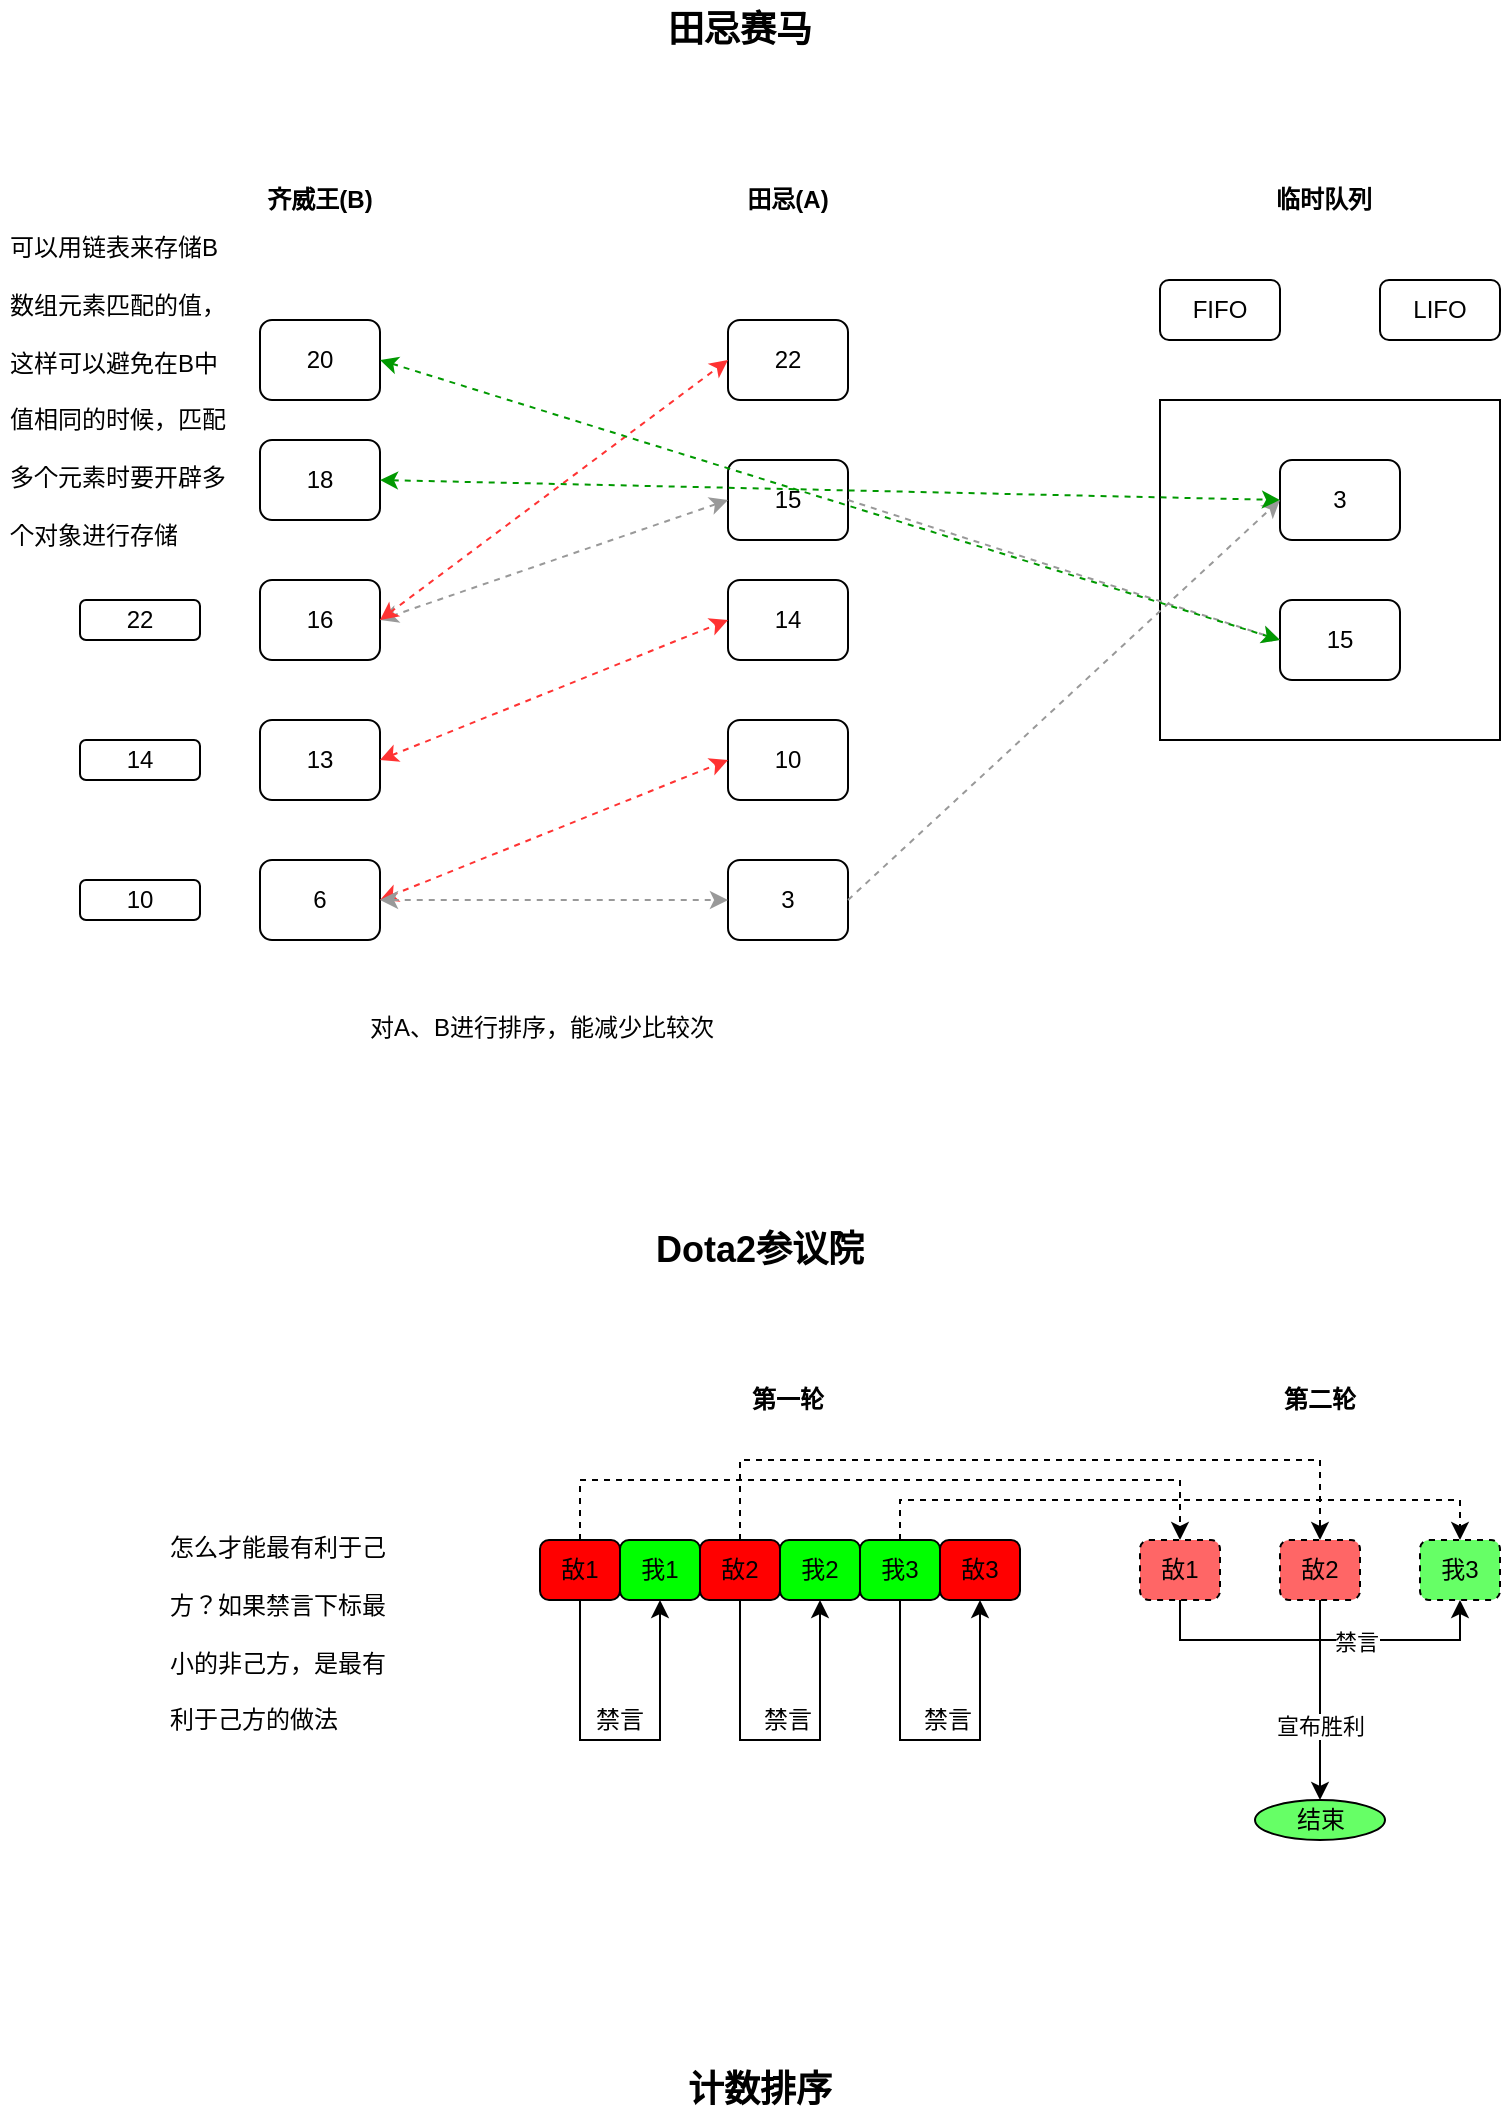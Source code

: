 <mxfile version="15.2.9" type="github">
  <diagram id="M8B92jB95uVXwZjkqpSg" name="第 1 页">
    <mxGraphModel dx="1034" dy="576" grid="1" gridSize="10" guides="1" tooltips="1" connect="1" arrows="1" fold="1" page="1" pageScale="1" pageWidth="827" pageHeight="1169" math="0" shadow="0">
      <root>
        <mxCell id="0" />
        <mxCell id="1" parent="0" />
        <mxCell id="XkrVDyB-vq-3rI1GUVId-1" value="&lt;b&gt;&lt;font style=&quot;font-size: 18px&quot;&gt;田忌赛马&lt;/font&gt;&lt;/b&gt;" style="text;html=1;strokeColor=none;fillColor=none;align=center;verticalAlign=middle;whiteSpace=wrap;rounded=0;fontSize=16;" parent="1" vertex="1">
          <mxGeometry x="350" y="30" width="80" height="30" as="geometry" />
        </mxCell>
        <mxCell id="uETBXoT33YP5iFmjCPUC-2" value="&lt;b&gt;齐威王(B)&lt;/b&gt;" style="text;html=1;strokeColor=none;fillColor=none;align=center;verticalAlign=middle;whiteSpace=wrap;rounded=0;" parent="1" vertex="1">
          <mxGeometry x="150" y="120" width="60" height="20" as="geometry" />
        </mxCell>
        <mxCell id="uETBXoT33YP5iFmjCPUC-3" value="&lt;b&gt;田忌(A)&lt;/b&gt;" style="text;html=1;strokeColor=none;fillColor=none;align=center;verticalAlign=middle;whiteSpace=wrap;rounded=0;" parent="1" vertex="1">
          <mxGeometry x="386" y="120" width="56" height="20" as="geometry" />
        </mxCell>
        <mxCell id="uETBXoT33YP5iFmjCPUC-4" value="20" style="rounded=1;whiteSpace=wrap;html=1;" parent="1" vertex="1">
          <mxGeometry x="150" y="190" width="60" height="40" as="geometry" />
        </mxCell>
        <mxCell id="uETBXoT33YP5iFmjCPUC-5" value="18" style="rounded=1;whiteSpace=wrap;html=1;" parent="1" vertex="1">
          <mxGeometry x="150" y="250" width="60" height="40" as="geometry" />
        </mxCell>
        <mxCell id="uETBXoT33YP5iFmjCPUC-6" value="16" style="rounded=1;whiteSpace=wrap;html=1;" parent="1" vertex="1">
          <mxGeometry x="150" y="320" width="60" height="40" as="geometry" />
        </mxCell>
        <mxCell id="uETBXoT33YP5iFmjCPUC-7" value="13" style="rounded=1;whiteSpace=wrap;html=1;" parent="1" vertex="1">
          <mxGeometry x="150" y="390" width="60" height="40" as="geometry" />
        </mxCell>
        <mxCell id="uETBXoT33YP5iFmjCPUC-8" value="6" style="rounded=1;whiteSpace=wrap;html=1;" parent="1" vertex="1">
          <mxGeometry x="150" y="460" width="60" height="40" as="geometry" />
        </mxCell>
        <mxCell id="uETBXoT33YP5iFmjCPUC-9" value="22" style="rounded=1;whiteSpace=wrap;html=1;" parent="1" vertex="1">
          <mxGeometry x="384" y="190" width="60" height="40" as="geometry" />
        </mxCell>
        <mxCell id="uETBXoT33YP5iFmjCPUC-10" value="15" style="rounded=1;whiteSpace=wrap;html=1;" parent="1" vertex="1">
          <mxGeometry x="384" y="260" width="60" height="40" as="geometry" />
        </mxCell>
        <mxCell id="uETBXoT33YP5iFmjCPUC-11" value="14" style="rounded=1;whiteSpace=wrap;html=1;" parent="1" vertex="1">
          <mxGeometry x="384" y="320" width="60" height="40" as="geometry" />
        </mxCell>
        <mxCell id="uETBXoT33YP5iFmjCPUC-12" value="10" style="rounded=1;whiteSpace=wrap;html=1;" parent="1" vertex="1">
          <mxGeometry x="384" y="390" width="60" height="40" as="geometry" />
        </mxCell>
        <mxCell id="uETBXoT33YP5iFmjCPUC-13" value="3" style="rounded=1;whiteSpace=wrap;html=1;" parent="1" vertex="1">
          <mxGeometry x="384" y="460" width="60" height="40" as="geometry" />
        </mxCell>
        <mxCell id="uETBXoT33YP5iFmjCPUC-14" value="" style="whiteSpace=wrap;html=1;aspect=fixed;" parent="1" vertex="1">
          <mxGeometry x="600" y="230" width="170" height="170" as="geometry" />
        </mxCell>
        <mxCell id="uETBXoT33YP5iFmjCPUC-15" value="FIFO" style="rounded=1;whiteSpace=wrap;html=1;" parent="1" vertex="1">
          <mxGeometry x="600" y="170" width="60" height="30" as="geometry" />
        </mxCell>
        <mxCell id="uETBXoT33YP5iFmjCPUC-16" value="LIFO" style="rounded=1;whiteSpace=wrap;html=1;" parent="1" vertex="1">
          <mxGeometry x="710" y="170" width="60" height="30" as="geometry" />
        </mxCell>
        <mxCell id="uETBXoT33YP5iFmjCPUC-21" value="3" style="rounded=1;whiteSpace=wrap;html=1;" parent="1" vertex="1">
          <mxGeometry x="660" y="260" width="60" height="40" as="geometry" />
        </mxCell>
        <mxCell id="uETBXoT33YP5iFmjCPUC-22" style="rounded=0;orthogonalLoop=1;jettySize=auto;html=1;exitX=1;exitY=0.5;exitDx=0;exitDy=0;entryX=0;entryY=0.5;entryDx=0;entryDy=0;dashed=1;strokeColor=#999999;" parent="1" source="uETBXoT33YP5iFmjCPUC-13" target="uETBXoT33YP5iFmjCPUC-21" edge="1">
          <mxGeometry relative="1" as="geometry" />
        </mxCell>
        <mxCell id="uETBXoT33YP5iFmjCPUC-23" value="" style="endArrow=classic;startArrow=classic;html=1;dashed=1;strokeColor=#FF3333;entryX=0;entryY=0.5;entryDx=0;entryDy=0;exitX=1;exitY=0.5;exitDx=0;exitDy=0;" parent="1" source="uETBXoT33YP5iFmjCPUC-8" target="uETBXoT33YP5iFmjCPUC-12" edge="1">
          <mxGeometry width="50" height="50" relative="1" as="geometry">
            <mxPoint x="230" y="490" as="sourcePoint" />
            <mxPoint x="280" y="440" as="targetPoint" />
            <Array as="points" />
          </mxGeometry>
        </mxCell>
        <mxCell id="uETBXoT33YP5iFmjCPUC-24" value="" style="endArrow=classic;startArrow=classic;html=1;dashed=1;strokeColor=#999999;entryX=0;entryY=0.5;entryDx=0;entryDy=0;exitX=1;exitY=0.5;exitDx=0;exitDy=0;" parent="1" source="uETBXoT33YP5iFmjCPUC-8" target="uETBXoT33YP5iFmjCPUC-13" edge="1">
          <mxGeometry width="50" height="50" relative="1" as="geometry">
            <mxPoint x="240" y="510" as="sourcePoint" />
            <mxPoint x="290" y="460" as="targetPoint" />
            <Array as="points" />
          </mxGeometry>
        </mxCell>
        <mxCell id="uETBXoT33YP5iFmjCPUC-25" value="" style="endArrow=classic;startArrow=classic;html=1;dashed=1;strokeColor=#FF3333;entryX=0;entryY=0.5;entryDx=0;entryDy=0;exitX=1;exitY=0.5;exitDx=0;exitDy=0;" parent="1" edge="1">
          <mxGeometry width="50" height="50" relative="1" as="geometry">
            <mxPoint x="210" y="410" as="sourcePoint" />
            <mxPoint x="384" y="340" as="targetPoint" />
            <Array as="points" />
          </mxGeometry>
        </mxCell>
        <mxCell id="uETBXoT33YP5iFmjCPUC-26" value="" style="endArrow=classic;startArrow=classic;html=1;dashed=1;strokeColor=#999999;entryX=0;entryY=0.5;entryDx=0;entryDy=0;exitX=1;exitY=0.5;exitDx=0;exitDy=0;" parent="1" target="uETBXoT33YP5iFmjCPUC-10" edge="1">
          <mxGeometry width="50" height="50" relative="1" as="geometry">
            <mxPoint x="210" y="340" as="sourcePoint" />
            <mxPoint x="384" y="270" as="targetPoint" />
            <Array as="points" />
          </mxGeometry>
        </mxCell>
        <mxCell id="uETBXoT33YP5iFmjCPUC-27" value="15" style="rounded=1;whiteSpace=wrap;html=1;" parent="1" vertex="1">
          <mxGeometry x="660" y="330" width="60" height="40" as="geometry" />
        </mxCell>
        <mxCell id="uETBXoT33YP5iFmjCPUC-28" value="" style="endArrow=classic;html=1;dashed=1;strokeColor=#999999;entryX=0;entryY=0.5;entryDx=0;entryDy=0;exitX=1;exitY=0.5;exitDx=0;exitDy=0;" parent="1" source="uETBXoT33YP5iFmjCPUC-10" target="uETBXoT33YP5iFmjCPUC-27" edge="1">
          <mxGeometry width="50" height="50" relative="1" as="geometry">
            <mxPoint x="450" y="310" as="sourcePoint" />
            <mxPoint x="500" y="260" as="targetPoint" />
          </mxGeometry>
        </mxCell>
        <mxCell id="uETBXoT33YP5iFmjCPUC-31" value="" style="endArrow=classic;startArrow=classic;html=1;dashed=1;strokeColor=#FF3333;entryX=0;entryY=0.5;entryDx=0;entryDy=0;" parent="1" target="uETBXoT33YP5iFmjCPUC-9" edge="1">
          <mxGeometry width="50" height="50" relative="1" as="geometry">
            <mxPoint x="210" y="340" as="sourcePoint" />
            <mxPoint x="380" y="280" as="targetPoint" />
            <Array as="points">
              <mxPoint x="210" y="340" />
            </Array>
          </mxGeometry>
        </mxCell>
        <mxCell id="uETBXoT33YP5iFmjCPUC-33" value="" style="endArrow=classic;startArrow=classic;html=1;dashed=1;strokeColor=#009900;entryX=0;entryY=0.5;entryDx=0;entryDy=0;" parent="1" target="uETBXoT33YP5iFmjCPUC-21" edge="1">
          <mxGeometry width="50" height="50" relative="1" as="geometry">
            <mxPoint x="210" y="270" as="sourcePoint" />
            <mxPoint x="384" y="140" as="targetPoint" />
            <Array as="points">
              <mxPoint x="210" y="270" />
            </Array>
          </mxGeometry>
        </mxCell>
        <mxCell id="uETBXoT33YP5iFmjCPUC-34" value="" style="endArrow=classic;startArrow=classic;html=1;dashed=1;strokeColor=#009900;" parent="1" edge="1">
          <mxGeometry width="50" height="50" relative="1" as="geometry">
            <mxPoint x="210" y="210" as="sourcePoint" />
            <mxPoint x="660" y="350" as="targetPoint" />
            <Array as="points">
              <mxPoint x="210" y="210" />
            </Array>
          </mxGeometry>
        </mxCell>
        <mxCell id="uETBXoT33YP5iFmjCPUC-35" value="&lt;h1&gt;&lt;span style=&quot;font-weight: 400&quot;&gt;&lt;font style=&quot;font-size: 12px&quot;&gt;对A、B进行排序，能减少比较次数&lt;/font&gt;&lt;/span&gt;&lt;/h1&gt;" style="text;html=1;strokeColor=none;fillColor=none;spacing=5;spacingTop=-20;whiteSpace=wrap;overflow=hidden;rounded=0;" parent="1" vertex="1">
          <mxGeometry x="200" y="520" width="184" height="40" as="geometry" />
        </mxCell>
        <mxCell id="uETBXoT33YP5iFmjCPUC-36" value="&lt;b&gt;临时队列&lt;/b&gt;" style="text;html=1;strokeColor=none;fillColor=none;align=center;verticalAlign=middle;whiteSpace=wrap;rounded=0;" parent="1" vertex="1">
          <mxGeometry x="654" y="120" width="56" height="20" as="geometry" />
        </mxCell>
        <mxCell id="wKy2ZPvWkVKTDeK58-ts-1" value="10" style="rounded=1;whiteSpace=wrap;html=1;" parent="1" vertex="1">
          <mxGeometry x="60" y="470" width="60" height="20" as="geometry" />
        </mxCell>
        <mxCell id="wKy2ZPvWkVKTDeK58-ts-2" value="14" style="rounded=1;whiteSpace=wrap;html=1;" parent="1" vertex="1">
          <mxGeometry x="60" y="400" width="60" height="20" as="geometry" />
        </mxCell>
        <mxCell id="wKy2ZPvWkVKTDeK58-ts-3" value="22" style="rounded=1;whiteSpace=wrap;html=1;" parent="1" vertex="1">
          <mxGeometry x="60" y="330" width="60" height="20" as="geometry" />
        </mxCell>
        <mxCell id="wKy2ZPvWkVKTDeK58-ts-4" value="&lt;h1&gt;&lt;span style=&quot;font-size: 12px ; font-weight: 400&quot;&gt;可以用链表来存储B数组元素匹配的值，这样可以避免在B中值相同的时候，匹配多个元素时要开辟多个对象进行存储&lt;/span&gt;&lt;/h1&gt;" style="text;html=1;strokeColor=none;fillColor=none;spacing=5;spacingTop=-20;whiteSpace=wrap;overflow=hidden;rounded=0;" parent="1" vertex="1">
          <mxGeometry x="20" y="130" width="120" height="180" as="geometry" />
        </mxCell>
        <mxCell id="H4jwJU-knuI5IR78eF1o-2" value="&lt;b&gt;&lt;font style=&quot;font-size: 18px&quot;&gt;Dota2参议院&lt;/font&gt;&lt;/b&gt;" style="text;html=1;strokeColor=none;fillColor=none;align=center;verticalAlign=middle;whiteSpace=wrap;rounded=0;fontSize=16;" vertex="1" parent="1">
          <mxGeometry x="340" y="640" width="120" height="30" as="geometry" />
        </mxCell>
        <mxCell id="H4jwJU-knuI5IR78eF1o-10" style="edgeStyle=orthogonalEdgeStyle;rounded=0;orthogonalLoop=1;jettySize=auto;html=1;exitX=0.5;exitY=1;exitDx=0;exitDy=0;entryX=0.5;entryY=1;entryDx=0;entryDy=0;startArrow=none;" edge="1" parent="1" source="H4jwJU-knuI5IR78eF1o-3" target="H4jwJU-knuI5IR78eF1o-4">
          <mxGeometry relative="1" as="geometry">
            <mxPoint x="320" y="890" as="sourcePoint" />
            <Array as="points">
              <mxPoint x="310" y="900" />
              <mxPoint x="350" y="900" />
            </Array>
          </mxGeometry>
        </mxCell>
        <mxCell id="H4jwJU-knuI5IR78eF1o-24" style="edgeStyle=orthogonalEdgeStyle;rounded=0;orthogonalLoop=1;jettySize=auto;html=1;exitX=0.5;exitY=0;exitDx=0;exitDy=0;entryX=0.5;entryY=0;entryDx=0;entryDy=0;dashed=1;" edge="1" parent="1" source="H4jwJU-knuI5IR78eF1o-3" target="H4jwJU-knuI5IR78eF1o-13">
          <mxGeometry relative="1" as="geometry">
            <Array as="points">
              <mxPoint x="310" y="770" />
              <mxPoint x="610" y="770" />
            </Array>
          </mxGeometry>
        </mxCell>
        <mxCell id="H4jwJU-knuI5IR78eF1o-3" value="敌1" style="rounded=1;whiteSpace=wrap;html=1;fillColor=#FF0000;" vertex="1" parent="1">
          <mxGeometry x="290" y="800" width="40" height="30" as="geometry" />
        </mxCell>
        <mxCell id="H4jwJU-knuI5IR78eF1o-4" value="我1" style="rounded=1;whiteSpace=wrap;html=1;fillColor=#00FF00;" vertex="1" parent="1">
          <mxGeometry x="330" y="800" width="40" height="30" as="geometry" />
        </mxCell>
        <mxCell id="H4jwJU-knuI5IR78eF1o-14" style="edgeStyle=orthogonalEdgeStyle;rounded=0;orthogonalLoop=1;jettySize=auto;html=1;exitX=0.5;exitY=1;exitDx=0;exitDy=0;entryX=0.5;entryY=1;entryDx=0;entryDy=0;" edge="1" parent="1" source="H4jwJU-knuI5IR78eF1o-5" target="H4jwJU-knuI5IR78eF1o-6">
          <mxGeometry relative="1" as="geometry">
            <Array as="points">
              <mxPoint x="390" y="900" />
              <mxPoint x="430" y="900" />
            </Array>
          </mxGeometry>
        </mxCell>
        <mxCell id="H4jwJU-knuI5IR78eF1o-26" style="edgeStyle=orthogonalEdgeStyle;rounded=0;orthogonalLoop=1;jettySize=auto;html=1;exitX=0.5;exitY=0;exitDx=0;exitDy=0;entryX=0.5;entryY=0;entryDx=0;entryDy=0;dashed=1;" edge="1" parent="1" source="H4jwJU-knuI5IR78eF1o-5" target="H4jwJU-knuI5IR78eF1o-18">
          <mxGeometry relative="1" as="geometry">
            <Array as="points">
              <mxPoint x="390" y="760" />
              <mxPoint x="680" y="760" />
            </Array>
          </mxGeometry>
        </mxCell>
        <mxCell id="H4jwJU-knuI5IR78eF1o-5" value="敌2" style="rounded=1;whiteSpace=wrap;html=1;fillColor=#FF0000;" vertex="1" parent="1">
          <mxGeometry x="370" y="800" width="40" height="30" as="geometry" />
        </mxCell>
        <mxCell id="H4jwJU-knuI5IR78eF1o-6" value="我2" style="rounded=1;whiteSpace=wrap;html=1;fillColor=#00FF00;" vertex="1" parent="1">
          <mxGeometry x="410" y="800" width="40" height="30" as="geometry" />
        </mxCell>
        <mxCell id="H4jwJU-knuI5IR78eF1o-27" style="edgeStyle=orthogonalEdgeStyle;rounded=0;orthogonalLoop=1;jettySize=auto;html=1;exitX=0.5;exitY=0;exitDx=0;exitDy=0;entryX=0.5;entryY=0;entryDx=0;entryDy=0;dashed=1;" edge="1" parent="1" source="H4jwJU-knuI5IR78eF1o-7" target="H4jwJU-knuI5IR78eF1o-21">
          <mxGeometry relative="1" as="geometry">
            <Array as="points">
              <mxPoint x="470" y="780" />
              <mxPoint x="750" y="780" />
            </Array>
          </mxGeometry>
        </mxCell>
        <mxCell id="H4jwJU-knuI5IR78eF1o-7" value="我3" style="rounded=1;whiteSpace=wrap;html=1;fillColor=#00FF00;" vertex="1" parent="1">
          <mxGeometry x="450" y="800" width="40" height="30" as="geometry" />
        </mxCell>
        <mxCell id="H4jwJU-knuI5IR78eF1o-8" value="敌3" style="rounded=1;whiteSpace=wrap;html=1;fillColor=#FF0000;" vertex="1" parent="1">
          <mxGeometry x="490" y="800" width="40" height="30" as="geometry" />
        </mxCell>
        <mxCell id="H4jwJU-knuI5IR78eF1o-9" value="&lt;h1&gt;&lt;font style=&quot;font-size: 12px ; font-weight: normal&quot;&gt;怎么才能最有利于己方？如果禁言下标最小的非己方，是最有利于己方的做法&lt;/font&gt;&lt;/h1&gt;" style="text;html=1;strokeColor=none;fillColor=none;spacing=5;spacingTop=-20;whiteSpace=wrap;overflow=hidden;rounded=0;" vertex="1" parent="1">
          <mxGeometry x="100" y="780" width="126" height="130" as="geometry" />
        </mxCell>
        <mxCell id="H4jwJU-knuI5IR78eF1o-28" style="edgeStyle=orthogonalEdgeStyle;rounded=0;orthogonalLoop=1;jettySize=auto;html=1;exitX=0.5;exitY=1;exitDx=0;exitDy=0;entryX=0.5;entryY=1;entryDx=0;entryDy=0;" edge="1" parent="1" source="H4jwJU-knuI5IR78eF1o-13" target="H4jwJU-knuI5IR78eF1o-21">
          <mxGeometry relative="1" as="geometry" />
        </mxCell>
        <mxCell id="H4jwJU-knuI5IR78eF1o-29" value="禁言" style="edgeLabel;html=1;align=center;verticalAlign=middle;resizable=0;points=[];" vertex="1" connectable="0" parent="H4jwJU-knuI5IR78eF1o-28">
          <mxGeometry x="0.196" y="-1" relative="1" as="geometry">
            <mxPoint as="offset" />
          </mxGeometry>
        </mxCell>
        <mxCell id="H4jwJU-knuI5IR78eF1o-13" value="敌1" style="rounded=1;whiteSpace=wrap;html=1;fillColor=#FF6666;dashed=1;" vertex="1" parent="1">
          <mxGeometry x="590" y="800" width="40" height="30" as="geometry" />
        </mxCell>
        <mxCell id="H4jwJU-knuI5IR78eF1o-15" value="禁言" style="text;html=1;strokeColor=none;fillColor=none;align=center;verticalAlign=middle;whiteSpace=wrap;rounded=0;dashed=1;" vertex="1" parent="1">
          <mxGeometry x="394" y="880" width="40" height="20" as="geometry" />
        </mxCell>
        <mxCell id="H4jwJU-knuI5IR78eF1o-17" value="禁言" style="text;html=1;strokeColor=none;fillColor=none;align=center;verticalAlign=middle;whiteSpace=wrap;rounded=0;dashed=1;" vertex="1" parent="1">
          <mxGeometry x="310" y="880" width="40" height="20" as="geometry" />
        </mxCell>
        <mxCell id="H4jwJU-knuI5IR78eF1o-31" style="edgeStyle=orthogonalEdgeStyle;rounded=0;orthogonalLoop=1;jettySize=auto;html=1;exitX=0.5;exitY=1;exitDx=0;exitDy=0;" edge="1" parent="1" source="H4jwJU-knuI5IR78eF1o-18" target="H4jwJU-knuI5IR78eF1o-30">
          <mxGeometry relative="1" as="geometry" />
        </mxCell>
        <mxCell id="H4jwJU-knuI5IR78eF1o-32" value="宣布胜利" style="edgeLabel;html=1;align=center;verticalAlign=middle;resizable=0;points=[];" vertex="1" connectable="0" parent="H4jwJU-knuI5IR78eF1o-31">
          <mxGeometry x="0.26" relative="1" as="geometry">
            <mxPoint as="offset" />
          </mxGeometry>
        </mxCell>
        <mxCell id="H4jwJU-knuI5IR78eF1o-18" value="敌2" style="rounded=1;whiteSpace=wrap;html=1;fillColor=#FF6666;dashed=1;" vertex="1" parent="1">
          <mxGeometry x="660" y="800" width="40" height="30" as="geometry" />
        </mxCell>
        <mxCell id="H4jwJU-knuI5IR78eF1o-19" style="edgeStyle=orthogonalEdgeStyle;rounded=0;orthogonalLoop=1;jettySize=auto;html=1;exitX=0.5;exitY=1;exitDx=0;exitDy=0;entryX=0.5;entryY=1;entryDx=0;entryDy=0;" edge="1" parent="1">
          <mxGeometry relative="1" as="geometry">
            <mxPoint x="470" y="830" as="sourcePoint" />
            <mxPoint x="510" y="830" as="targetPoint" />
            <Array as="points">
              <mxPoint x="470" y="900" />
              <mxPoint x="510" y="900" />
            </Array>
          </mxGeometry>
        </mxCell>
        <mxCell id="H4jwJU-knuI5IR78eF1o-20" value="禁言" style="text;html=1;strokeColor=none;fillColor=none;align=center;verticalAlign=middle;whiteSpace=wrap;rounded=0;dashed=1;" vertex="1" parent="1">
          <mxGeometry x="474" y="880" width="40" height="20" as="geometry" />
        </mxCell>
        <mxCell id="H4jwJU-knuI5IR78eF1o-21" value="我3" style="rounded=1;whiteSpace=wrap;html=1;fillColor=#66FF66;dashed=1;" vertex="1" parent="1">
          <mxGeometry x="730" y="800" width="40" height="30" as="geometry" />
        </mxCell>
        <mxCell id="H4jwJU-knuI5IR78eF1o-22" value="&lt;b&gt;第一轮&lt;/b&gt;" style="text;html=1;strokeColor=none;fillColor=none;align=center;verticalAlign=middle;whiteSpace=wrap;rounded=0;dashed=1;" vertex="1" parent="1">
          <mxGeometry x="394" y="720" width="40" height="20" as="geometry" />
        </mxCell>
        <mxCell id="H4jwJU-knuI5IR78eF1o-23" value="&lt;b&gt;第二轮&lt;/b&gt;" style="text;html=1;strokeColor=none;fillColor=none;align=center;verticalAlign=middle;whiteSpace=wrap;rounded=0;dashed=1;" vertex="1" parent="1">
          <mxGeometry x="660" y="720" width="40" height="20" as="geometry" />
        </mxCell>
        <mxCell id="H4jwJU-knuI5IR78eF1o-30" value="结束" style="ellipse;whiteSpace=wrap;html=1;fillColor=#66FF66;" vertex="1" parent="1">
          <mxGeometry x="647.5" y="930" width="65" height="20" as="geometry" />
        </mxCell>
        <mxCell id="H4jwJU-knuI5IR78eF1o-33" value="&lt;b&gt;&lt;font style=&quot;font-size: 18px&quot;&gt;计数排序&lt;/font&gt;&lt;/b&gt;" style="text;html=1;strokeColor=none;fillColor=none;align=center;verticalAlign=middle;whiteSpace=wrap;rounded=0;fontSize=16;" vertex="1" parent="1">
          <mxGeometry x="340" y="1060" width="120" height="30" as="geometry" />
        </mxCell>
      </root>
    </mxGraphModel>
  </diagram>
</mxfile>
